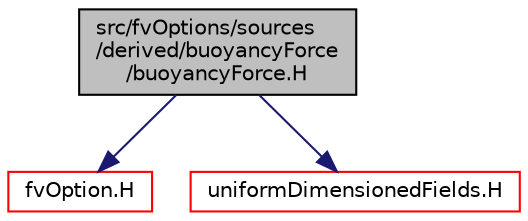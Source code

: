 digraph "src/fvOptions/sources/derived/buoyancyForce/buoyancyForce.H"
{
  bgcolor="transparent";
  edge [fontname="Helvetica",fontsize="10",labelfontname="Helvetica",labelfontsize="10"];
  node [fontname="Helvetica",fontsize="10",shape=record];
  Node1 [label="src/fvOptions/sources\l/derived/buoyancyForce\l/buoyancyForce.H",height=0.2,width=0.4,color="black", fillcolor="grey75", style="filled", fontcolor="black"];
  Node1 -> Node2 [color="midnightblue",fontsize="10",style="solid",fontname="Helvetica"];
  Node2 [label="fvOption.H",height=0.2,width=0.4,color="red",URL="$a05058.html"];
  Node1 -> Node3 [color="midnightblue",fontsize="10",style="solid",fontname="Helvetica"];
  Node3 [label="uniformDimensionedFields.H",height=0.2,width=0.4,color="red",URL="$a08146.html"];
}
